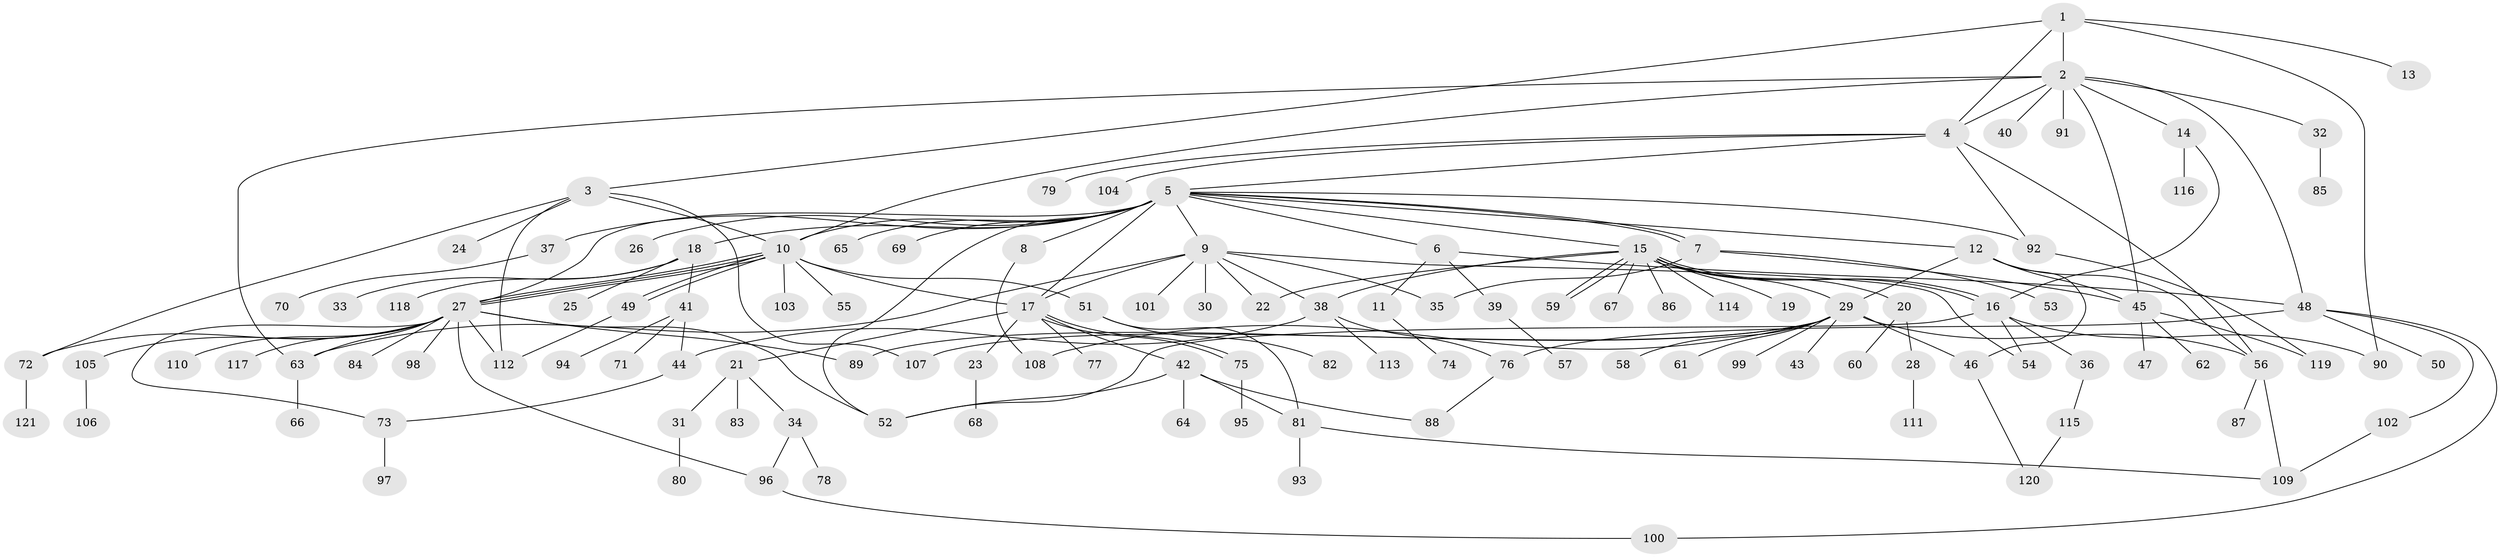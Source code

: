 // coarse degree distribution, {1: 0.2857142857142857, 7: 0.04081632653061224, 3: 0.14285714285714285, 14: 0.02040816326530612, 4: 0.10204081632653061, 2: 0.1836734693877551, 6: 0.08163265306122448, 8: 0.02040816326530612, 5: 0.08163265306122448, 12: 0.02040816326530612, 9: 0.02040816326530612}
// Generated by graph-tools (version 1.1) at 2025/36/03/04/25 23:36:52]
// undirected, 121 vertices, 169 edges
graph export_dot {
  node [color=gray90,style=filled];
  1;
  2;
  3;
  4;
  5;
  6;
  7;
  8;
  9;
  10;
  11;
  12;
  13;
  14;
  15;
  16;
  17;
  18;
  19;
  20;
  21;
  22;
  23;
  24;
  25;
  26;
  27;
  28;
  29;
  30;
  31;
  32;
  33;
  34;
  35;
  36;
  37;
  38;
  39;
  40;
  41;
  42;
  43;
  44;
  45;
  46;
  47;
  48;
  49;
  50;
  51;
  52;
  53;
  54;
  55;
  56;
  57;
  58;
  59;
  60;
  61;
  62;
  63;
  64;
  65;
  66;
  67;
  68;
  69;
  70;
  71;
  72;
  73;
  74;
  75;
  76;
  77;
  78;
  79;
  80;
  81;
  82;
  83;
  84;
  85;
  86;
  87;
  88;
  89;
  90;
  91;
  92;
  93;
  94;
  95;
  96;
  97;
  98;
  99;
  100;
  101;
  102;
  103;
  104;
  105;
  106;
  107;
  108;
  109;
  110;
  111;
  112;
  113;
  114;
  115;
  116;
  117;
  118;
  119;
  120;
  121;
  1 -- 2;
  1 -- 3;
  1 -- 4;
  1 -- 13;
  1 -- 90;
  2 -- 4;
  2 -- 10;
  2 -- 14;
  2 -- 32;
  2 -- 40;
  2 -- 45;
  2 -- 48;
  2 -- 63;
  2 -- 91;
  3 -- 10;
  3 -- 24;
  3 -- 72;
  3 -- 107;
  3 -- 112;
  4 -- 5;
  4 -- 56;
  4 -- 79;
  4 -- 92;
  4 -- 104;
  5 -- 6;
  5 -- 7;
  5 -- 7;
  5 -- 8;
  5 -- 9;
  5 -- 10;
  5 -- 12;
  5 -- 15;
  5 -- 17;
  5 -- 18;
  5 -- 26;
  5 -- 27;
  5 -- 37;
  5 -- 52;
  5 -- 65;
  5 -- 69;
  5 -- 92;
  6 -- 11;
  6 -- 39;
  6 -- 48;
  7 -- 35;
  7 -- 45;
  7 -- 53;
  8 -- 108;
  9 -- 17;
  9 -- 22;
  9 -- 30;
  9 -- 35;
  9 -- 38;
  9 -- 54;
  9 -- 63;
  9 -- 101;
  10 -- 17;
  10 -- 27;
  10 -- 27;
  10 -- 27;
  10 -- 49;
  10 -- 49;
  10 -- 51;
  10 -- 55;
  10 -- 103;
  11 -- 74;
  12 -- 29;
  12 -- 45;
  12 -- 46;
  12 -- 56;
  14 -- 16;
  14 -- 116;
  15 -- 16;
  15 -- 16;
  15 -- 19;
  15 -- 20;
  15 -- 22;
  15 -- 29;
  15 -- 38;
  15 -- 59;
  15 -- 59;
  15 -- 67;
  15 -- 86;
  15 -- 114;
  16 -- 36;
  16 -- 52;
  16 -- 54;
  16 -- 90;
  17 -- 21;
  17 -- 23;
  17 -- 42;
  17 -- 75;
  17 -- 75;
  17 -- 77;
  18 -- 25;
  18 -- 33;
  18 -- 41;
  18 -- 118;
  20 -- 28;
  20 -- 60;
  21 -- 31;
  21 -- 34;
  21 -- 83;
  23 -- 68;
  27 -- 52;
  27 -- 63;
  27 -- 72;
  27 -- 73;
  27 -- 84;
  27 -- 89;
  27 -- 96;
  27 -- 98;
  27 -- 105;
  27 -- 110;
  27 -- 112;
  27 -- 117;
  28 -- 111;
  29 -- 43;
  29 -- 46;
  29 -- 56;
  29 -- 58;
  29 -- 61;
  29 -- 89;
  29 -- 99;
  29 -- 107;
  29 -- 108;
  31 -- 80;
  32 -- 85;
  34 -- 78;
  34 -- 96;
  36 -- 115;
  37 -- 70;
  38 -- 44;
  38 -- 76;
  38 -- 113;
  39 -- 57;
  41 -- 44;
  41 -- 71;
  41 -- 94;
  42 -- 52;
  42 -- 64;
  42 -- 81;
  42 -- 88;
  44 -- 73;
  45 -- 47;
  45 -- 62;
  45 -- 119;
  46 -- 120;
  48 -- 50;
  48 -- 76;
  48 -- 100;
  48 -- 102;
  49 -- 112;
  51 -- 81;
  51 -- 82;
  56 -- 87;
  56 -- 109;
  63 -- 66;
  72 -- 121;
  73 -- 97;
  75 -- 95;
  76 -- 88;
  81 -- 93;
  81 -- 109;
  92 -- 119;
  96 -- 100;
  102 -- 109;
  105 -- 106;
  115 -- 120;
}

